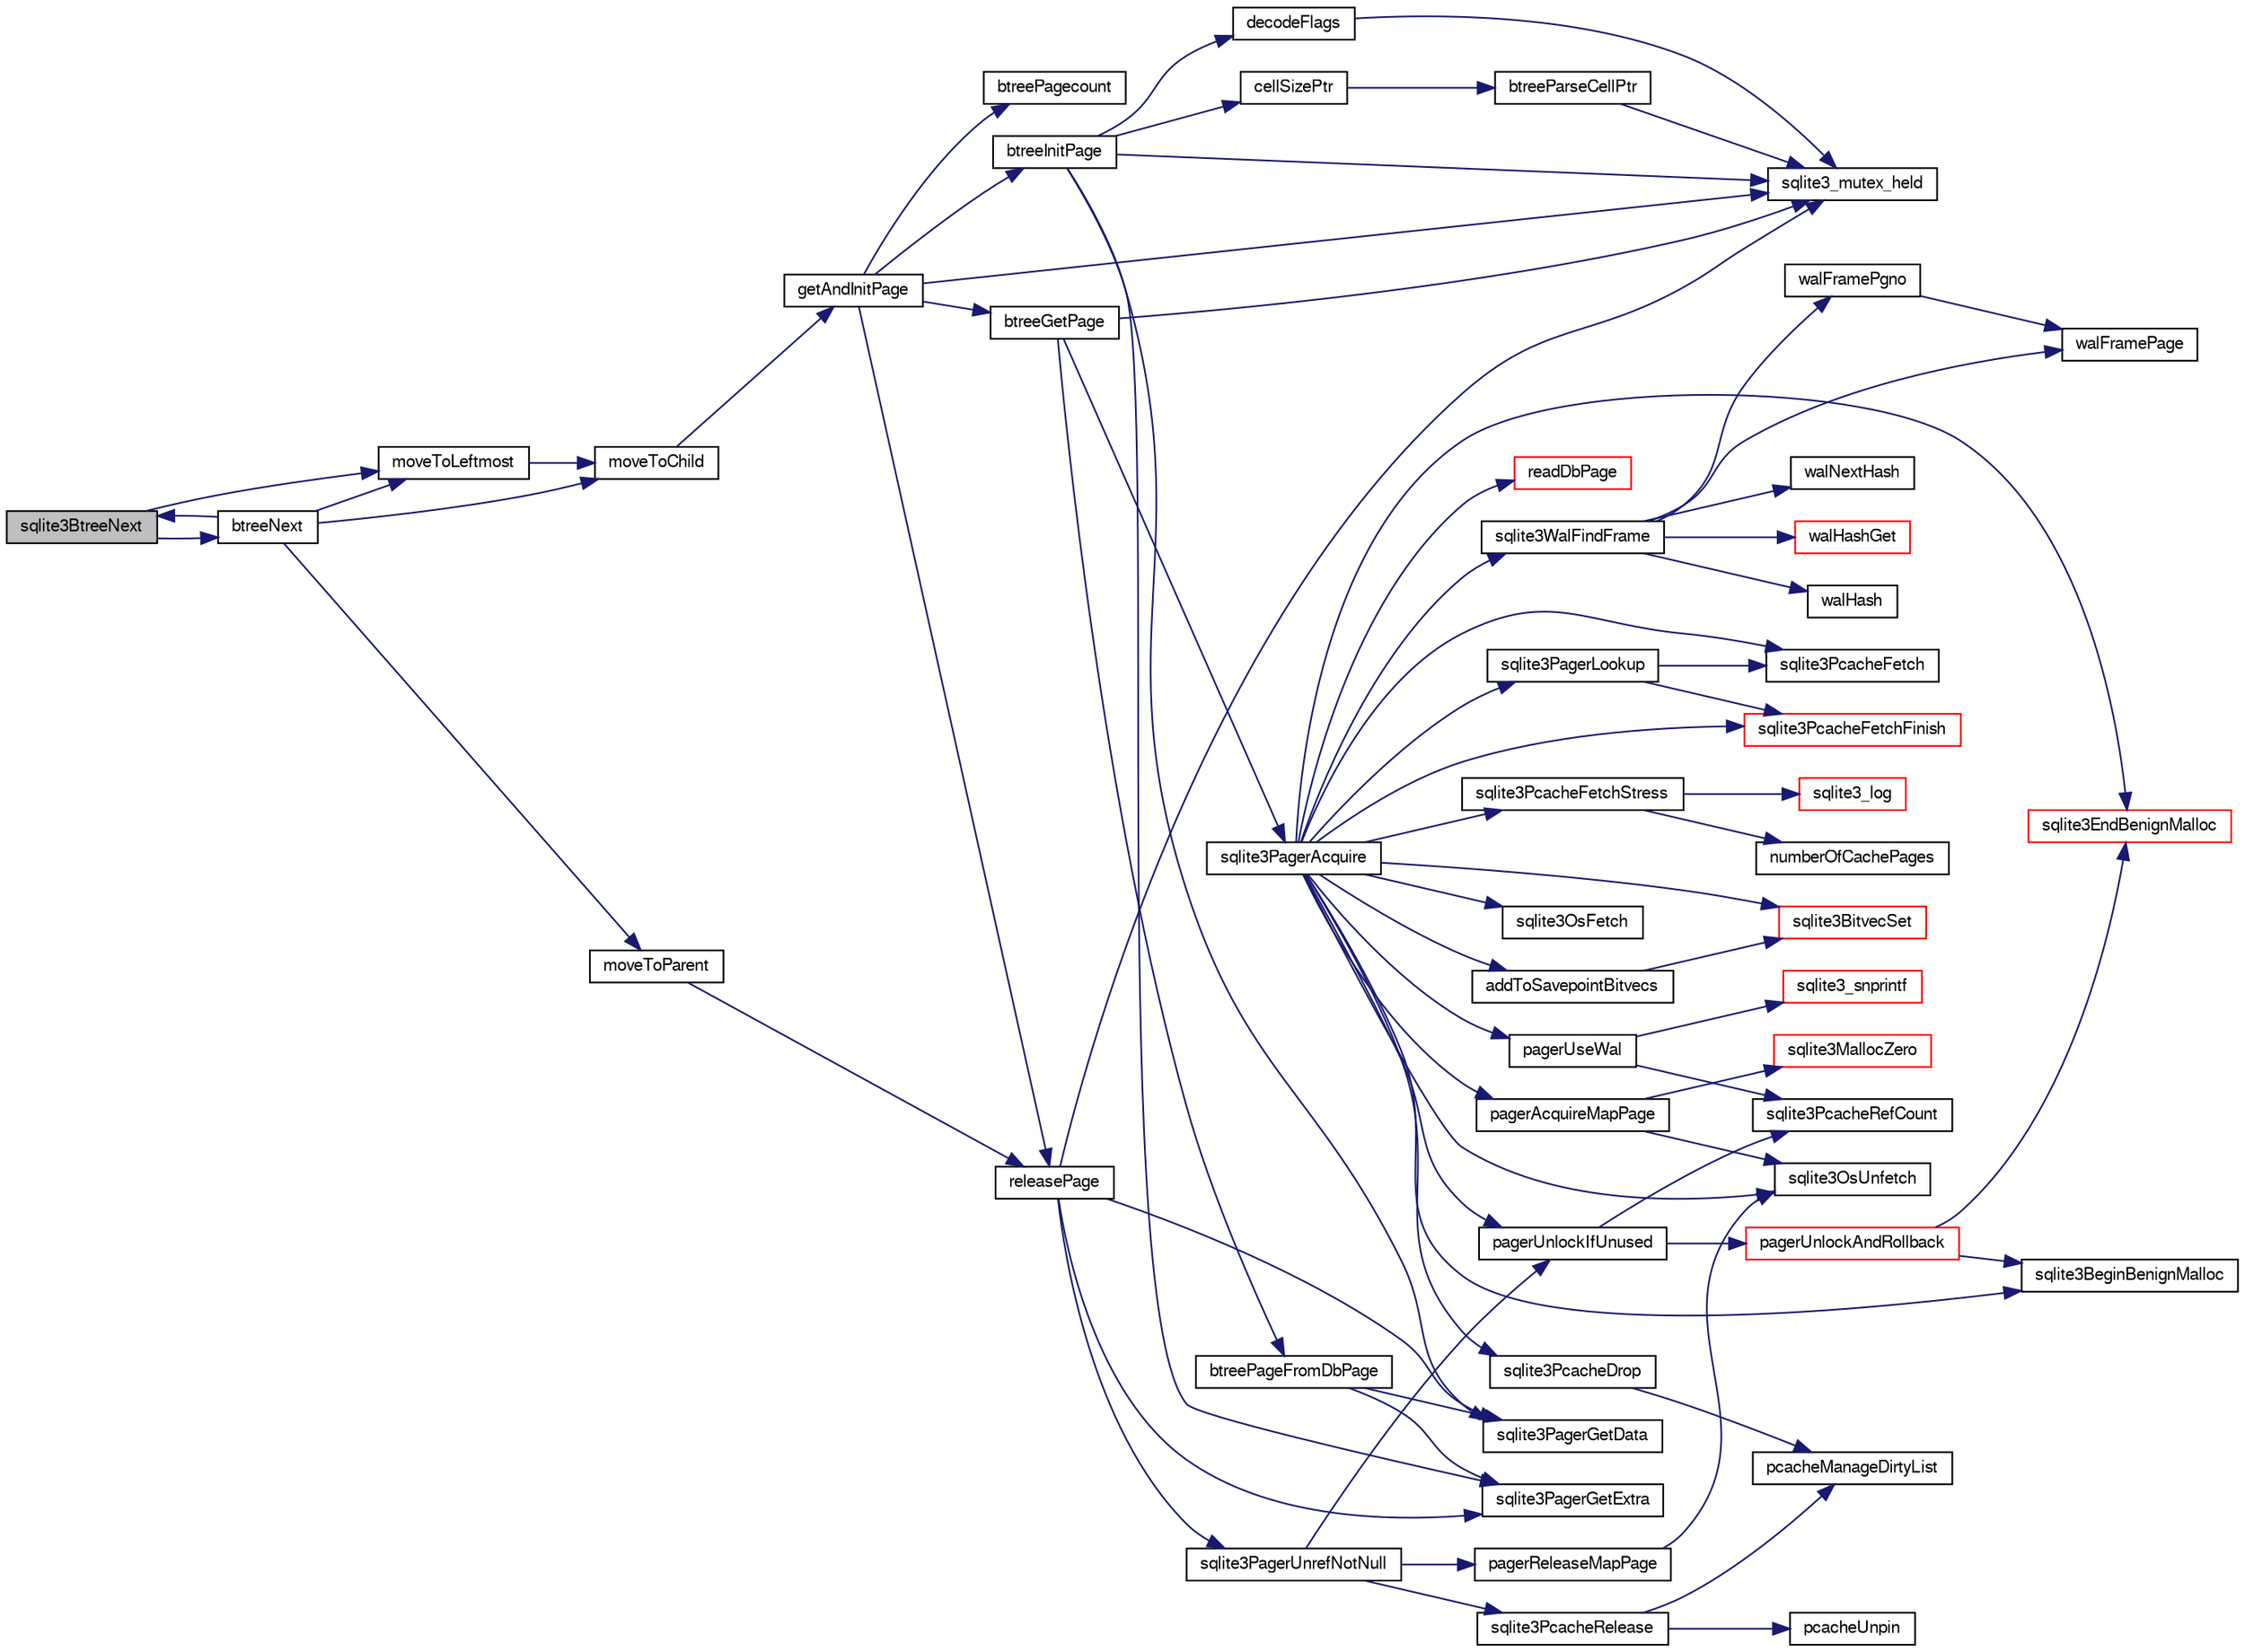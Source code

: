 digraph "sqlite3BtreeNext"
{
  edge [fontname="FreeSans",fontsize="10",labelfontname="FreeSans",labelfontsize="10"];
  node [fontname="FreeSans",fontsize="10",shape=record];
  rankdir="LR";
  Node460499 [label="sqlite3BtreeNext",height=0.2,width=0.4,color="black", fillcolor="grey75", style="filled", fontcolor="black"];
  Node460499 -> Node460500 [color="midnightblue",fontsize="10",style="solid",fontname="FreeSans"];
  Node460500 [label="btreeNext",height=0.2,width=0.4,color="black", fillcolor="white", style="filled",URL="$sqlite3_8c.html#a937623744e3658bd068b8ad99e87c356"];
  Node460500 -> Node460501 [color="midnightblue",fontsize="10",style="solid",fontname="FreeSans"];
  Node460501 [label="moveToChild",height=0.2,width=0.4,color="black", fillcolor="white", style="filled",URL="$sqlite3_8c.html#a1dbea539dd841af085ba1e1390922237"];
  Node460501 -> Node460502 [color="midnightblue",fontsize="10",style="solid",fontname="FreeSans"];
  Node460502 [label="getAndInitPage",height=0.2,width=0.4,color="black", fillcolor="white", style="filled",URL="$sqlite3_8c.html#ae85122d12808231a8d58459440a405ab"];
  Node460502 -> Node460503 [color="midnightblue",fontsize="10",style="solid",fontname="FreeSans"];
  Node460503 [label="sqlite3_mutex_held",height=0.2,width=0.4,color="black", fillcolor="white", style="filled",URL="$sqlite3_8c.html#acf77da68932b6bc163c5e68547ecc3e7"];
  Node460502 -> Node460504 [color="midnightblue",fontsize="10",style="solid",fontname="FreeSans"];
  Node460504 [label="btreePagecount",height=0.2,width=0.4,color="black", fillcolor="white", style="filled",URL="$sqlite3_8c.html#a9cc4ac11752c088db89d551ec1495a15"];
  Node460502 -> Node460505 [color="midnightblue",fontsize="10",style="solid",fontname="FreeSans"];
  Node460505 [label="btreeGetPage",height=0.2,width=0.4,color="black", fillcolor="white", style="filled",URL="$sqlite3_8c.html#ac59679e30ceb0190614fbd19a7feb6de"];
  Node460505 -> Node460503 [color="midnightblue",fontsize="10",style="solid",fontname="FreeSans"];
  Node460505 -> Node460506 [color="midnightblue",fontsize="10",style="solid",fontname="FreeSans"];
  Node460506 [label="sqlite3PagerAcquire",height=0.2,width=0.4,color="black", fillcolor="white", style="filled",URL="$sqlite3_8c.html#a22a53daafd2bd778cda390312651f994"];
  Node460506 -> Node460507 [color="midnightblue",fontsize="10",style="solid",fontname="FreeSans"];
  Node460507 [label="pagerUseWal",height=0.2,width=0.4,color="black", fillcolor="white", style="filled",URL="$sqlite3_8c.html#a31def80bfe1de9284d635ba190a5eb68"];
  Node460507 -> Node460508 [color="midnightblue",fontsize="10",style="solid",fontname="FreeSans"];
  Node460508 [label="sqlite3PcacheRefCount",height=0.2,width=0.4,color="black", fillcolor="white", style="filled",URL="$sqlite3_8c.html#adee2536d23ec9628e0883ccab03b3429"];
  Node460507 -> Node460509 [color="midnightblue",fontsize="10",style="solid",fontname="FreeSans"];
  Node460509 [label="sqlite3_snprintf",height=0.2,width=0.4,color="red", fillcolor="white", style="filled",URL="$sqlite3_8c.html#aa2695a752e971577f5784122f2013c40"];
  Node460506 -> Node460790 [color="midnightblue",fontsize="10",style="solid",fontname="FreeSans"];
  Node460790 [label="sqlite3WalFindFrame",height=0.2,width=0.4,color="black", fillcolor="white", style="filled",URL="$sqlite3_8c.html#a70d73def3adcc264f500a63178742708"];
  Node460790 -> Node460791 [color="midnightblue",fontsize="10",style="solid",fontname="FreeSans"];
  Node460791 [label="walFramePage",height=0.2,width=0.4,color="black", fillcolor="white", style="filled",URL="$sqlite3_8c.html#a067e7452317d6a1c19674376ae969f1f"];
  Node460790 -> Node460792 [color="midnightblue",fontsize="10",style="solid",fontname="FreeSans"];
  Node460792 [label="walHashGet",height=0.2,width=0.4,color="red", fillcolor="white", style="filled",URL="$sqlite3_8c.html#ae19bbc16575c591b6e0aee0aed2cfaf3"];
  Node460790 -> Node460797 [color="midnightblue",fontsize="10",style="solid",fontname="FreeSans"];
  Node460797 [label="walHash",height=0.2,width=0.4,color="black", fillcolor="white", style="filled",URL="$sqlite3_8c.html#a1d1aa852a3a505567009b451c23af38c"];
  Node460790 -> Node460798 [color="midnightblue",fontsize="10",style="solid",fontname="FreeSans"];
  Node460798 [label="walNextHash",height=0.2,width=0.4,color="black", fillcolor="white", style="filled",URL="$sqlite3_8c.html#a62e11e0d73d30dc749eb23c6d28904c1"];
  Node460790 -> Node460799 [color="midnightblue",fontsize="10",style="solid",fontname="FreeSans"];
  Node460799 [label="walFramePgno",height=0.2,width=0.4,color="black", fillcolor="white", style="filled",URL="$sqlite3_8c.html#a3fd5c9b2449525622e72f95ac5cbf218"];
  Node460799 -> Node460791 [color="midnightblue",fontsize="10",style="solid",fontname="FreeSans"];
  Node460506 -> Node460795 [color="midnightblue",fontsize="10",style="solid",fontname="FreeSans"];
  Node460795 [label="sqlite3OsFetch",height=0.2,width=0.4,color="black", fillcolor="white", style="filled",URL="$sqlite3_8c.html#ab5b9137b375d5d8a8c216a644056cba7"];
  Node460506 -> Node460800 [color="midnightblue",fontsize="10",style="solid",fontname="FreeSans"];
  Node460800 [label="sqlite3PagerLookup",height=0.2,width=0.4,color="black", fillcolor="white", style="filled",URL="$sqlite3_8c.html#a1252ec03814f64eed236cfb21094cafd"];
  Node460800 -> Node460801 [color="midnightblue",fontsize="10",style="solid",fontname="FreeSans"];
  Node460801 [label="sqlite3PcacheFetch",height=0.2,width=0.4,color="black", fillcolor="white", style="filled",URL="$sqlite3_8c.html#a51a10151c5ec2c1c9e6fd615e95a3450"];
  Node460800 -> Node460802 [color="midnightblue",fontsize="10",style="solid",fontname="FreeSans"];
  Node460802 [label="sqlite3PcacheFetchFinish",height=0.2,width=0.4,color="red", fillcolor="white", style="filled",URL="$sqlite3_8c.html#a21f330cb082d63a111f64257e823a4b1"];
  Node460506 -> Node460804 [color="midnightblue",fontsize="10",style="solid",fontname="FreeSans"];
  Node460804 [label="pagerAcquireMapPage",height=0.2,width=0.4,color="black", fillcolor="white", style="filled",URL="$sqlite3_8c.html#affc12640bbd7572ae41f1943f3b8bb3b"];
  Node460804 -> Node460542 [color="midnightblue",fontsize="10",style="solid",fontname="FreeSans"];
  Node460542 [label="sqlite3MallocZero",height=0.2,width=0.4,color="red", fillcolor="white", style="filled",URL="$sqlite3_8c.html#ab3e07a30b9b5471f9f5e8f9cb7229934"];
  Node460804 -> Node460796 [color="midnightblue",fontsize="10",style="solid",fontname="FreeSans"];
  Node460796 [label="sqlite3OsUnfetch",height=0.2,width=0.4,color="black", fillcolor="white", style="filled",URL="$sqlite3_8c.html#abc0da72cb8b8989cf8708b572fe5fef4"];
  Node460506 -> Node460796 [color="midnightblue",fontsize="10",style="solid",fontname="FreeSans"];
  Node460506 -> Node460801 [color="midnightblue",fontsize="10",style="solid",fontname="FreeSans"];
  Node460506 -> Node460805 [color="midnightblue",fontsize="10",style="solid",fontname="FreeSans"];
  Node460805 [label="sqlite3PcacheFetchStress",height=0.2,width=0.4,color="black", fillcolor="white", style="filled",URL="$sqlite3_8c.html#a83644ab4d77e1649ae5336b659edb351"];
  Node460805 -> Node460559 [color="midnightblue",fontsize="10",style="solid",fontname="FreeSans"];
  Node460559 [label="sqlite3_log",height=0.2,width=0.4,color="red", fillcolor="white", style="filled",URL="$sqlite3_8c.html#a298c9699bf9c143662c6b1fec4b2dc3b"];
  Node460805 -> Node460806 [color="midnightblue",fontsize="10",style="solid",fontname="FreeSans"];
  Node460806 [label="numberOfCachePages",height=0.2,width=0.4,color="black", fillcolor="white", style="filled",URL="$sqlite3_8c.html#a0b88ce0be99c4ea2b2098317162fb590"];
  Node460506 -> Node460802 [color="midnightblue",fontsize="10",style="solid",fontname="FreeSans"];
  Node460506 -> Node460583 [color="midnightblue",fontsize="10",style="solid",fontname="FreeSans"];
  Node460583 [label="sqlite3BeginBenignMalloc",height=0.2,width=0.4,color="black", fillcolor="white", style="filled",URL="$sqlite3_8c.html#a3344c0e2b1b6df701a1cb326602fac14"];
  Node460506 -> Node460807 [color="midnightblue",fontsize="10",style="solid",fontname="FreeSans"];
  Node460807 [label="sqlite3BitvecSet",height=0.2,width=0.4,color="red", fillcolor="white", style="filled",URL="$sqlite3_8c.html#a1f3c6d64d5d889e451d6725b1eb458be"];
  Node460506 -> Node460809 [color="midnightblue",fontsize="10",style="solid",fontname="FreeSans"];
  Node460809 [label="addToSavepointBitvecs",height=0.2,width=0.4,color="black", fillcolor="white", style="filled",URL="$sqlite3_8c.html#aa2e9bb02bb6975d83ec875f0792792f0"];
  Node460809 -> Node460807 [color="midnightblue",fontsize="10",style="solid",fontname="FreeSans"];
  Node460506 -> Node460584 [color="midnightblue",fontsize="10",style="solid",fontname="FreeSans"];
  Node460584 [label="sqlite3EndBenignMalloc",height=0.2,width=0.4,color="red", fillcolor="white", style="filled",URL="$sqlite3_8c.html#a4582127cc64d483dc66c7acf9d8d8fbb"];
  Node460506 -> Node460810 [color="midnightblue",fontsize="10",style="solid",fontname="FreeSans"];
  Node460810 [label="readDbPage",height=0.2,width=0.4,color="red", fillcolor="white", style="filled",URL="$sqlite3_8c.html#a1c4cca64dd97dda37d9be9cac94941a0"];
  Node460506 -> Node460813 [color="midnightblue",fontsize="10",style="solid",fontname="FreeSans"];
  Node460813 [label="sqlite3PcacheDrop",height=0.2,width=0.4,color="black", fillcolor="white", style="filled",URL="$sqlite3_8c.html#a78667811e7a2a7e75117cd6ec9cf6486"];
  Node460813 -> Node460814 [color="midnightblue",fontsize="10",style="solid",fontname="FreeSans"];
  Node460814 [label="pcacheManageDirtyList",height=0.2,width=0.4,color="black", fillcolor="white", style="filled",URL="$sqlite3_8c.html#aae9bc2ddff700c30e5f9c80d531d6acc"];
  Node460506 -> Node460815 [color="midnightblue",fontsize="10",style="solid",fontname="FreeSans"];
  Node460815 [label="pagerUnlockIfUnused",height=0.2,width=0.4,color="black", fillcolor="white", style="filled",URL="$sqlite3_8c.html#abf547f4276efb6f10262f7fde1e4d065"];
  Node460815 -> Node460508 [color="midnightblue",fontsize="10",style="solid",fontname="FreeSans"];
  Node460815 -> Node460816 [color="midnightblue",fontsize="10",style="solid",fontname="FreeSans"];
  Node460816 [label="pagerUnlockAndRollback",height=0.2,width=0.4,color="red", fillcolor="white", style="filled",URL="$sqlite3_8c.html#a02d96b7bf62c3b13ba905d168914518c"];
  Node460816 -> Node460583 [color="midnightblue",fontsize="10",style="solid",fontname="FreeSans"];
  Node460816 -> Node460584 [color="midnightblue",fontsize="10",style="solid",fontname="FreeSans"];
  Node460505 -> Node460920 [color="midnightblue",fontsize="10",style="solid",fontname="FreeSans"];
  Node460920 [label="btreePageFromDbPage",height=0.2,width=0.4,color="black", fillcolor="white", style="filled",URL="$sqlite3_8c.html#a148c0bf09d4ef14a49e0e7a2c0506c80"];
  Node460920 -> Node460887 [color="midnightblue",fontsize="10",style="solid",fontname="FreeSans"];
  Node460887 [label="sqlite3PagerGetExtra",height=0.2,width=0.4,color="black", fillcolor="white", style="filled",URL="$sqlite3_8c.html#a48e879a6d20f06f27390973ab8d59bd7"];
  Node460920 -> Node460886 [color="midnightblue",fontsize="10",style="solid",fontname="FreeSans"];
  Node460886 [label="sqlite3PagerGetData",height=0.2,width=0.4,color="black", fillcolor="white", style="filled",URL="$sqlite3_8c.html#a9dd340e56fb4b7fad4df339595b8d8a2"];
  Node460502 -> Node460921 [color="midnightblue",fontsize="10",style="solid",fontname="FreeSans"];
  Node460921 [label="btreeInitPage",height=0.2,width=0.4,color="black", fillcolor="white", style="filled",URL="$sqlite3_8c.html#a3fbef3abda22e9a3f72c2873ec0b26a3"];
  Node460921 -> Node460503 [color="midnightblue",fontsize="10",style="solid",fontname="FreeSans"];
  Node460921 -> Node460887 [color="midnightblue",fontsize="10",style="solid",fontname="FreeSans"];
  Node460921 -> Node460886 [color="midnightblue",fontsize="10",style="solid",fontname="FreeSans"];
  Node460921 -> Node460922 [color="midnightblue",fontsize="10",style="solid",fontname="FreeSans"];
  Node460922 [label="decodeFlags",height=0.2,width=0.4,color="black", fillcolor="white", style="filled",URL="$sqlite3_8c.html#acb168e46383706f31cefd555da235eae"];
  Node460922 -> Node460503 [color="midnightblue",fontsize="10",style="solid",fontname="FreeSans"];
  Node460921 -> Node460923 [color="midnightblue",fontsize="10",style="solid",fontname="FreeSans"];
  Node460923 [label="cellSizePtr",height=0.2,width=0.4,color="black", fillcolor="white", style="filled",URL="$sqlite3_8c.html#a6c95c9aac1c8a00490e36674f43e76ec"];
  Node460923 -> Node460924 [color="midnightblue",fontsize="10",style="solid",fontname="FreeSans"];
  Node460924 [label="btreeParseCellPtr",height=0.2,width=0.4,color="black", fillcolor="white", style="filled",URL="$sqlite3_8c.html#a1eba22ca0ddf563de0b29c64551c759f"];
  Node460924 -> Node460503 [color="midnightblue",fontsize="10",style="solid",fontname="FreeSans"];
  Node460502 -> Node460925 [color="midnightblue",fontsize="10",style="solid",fontname="FreeSans"];
  Node460925 [label="releasePage",height=0.2,width=0.4,color="black", fillcolor="white", style="filled",URL="$sqlite3_8c.html#a92c6fb14f9bcf117440c35116c26d6c4"];
  Node460925 -> Node460887 [color="midnightblue",fontsize="10",style="solid",fontname="FreeSans"];
  Node460925 -> Node460886 [color="midnightblue",fontsize="10",style="solid",fontname="FreeSans"];
  Node460925 -> Node460503 [color="midnightblue",fontsize="10",style="solid",fontname="FreeSans"];
  Node460925 -> Node460829 [color="midnightblue",fontsize="10",style="solid",fontname="FreeSans"];
  Node460829 [label="sqlite3PagerUnrefNotNull",height=0.2,width=0.4,color="black", fillcolor="white", style="filled",URL="$sqlite3_8c.html#a4b314f96f09f5c68c94672e420e31ab9"];
  Node460829 -> Node460830 [color="midnightblue",fontsize="10",style="solid",fontname="FreeSans"];
  Node460830 [label="pagerReleaseMapPage",height=0.2,width=0.4,color="black", fillcolor="white", style="filled",URL="$sqlite3_8c.html#aefa288f9febba49488ab634f8b0d5f6d"];
  Node460830 -> Node460796 [color="midnightblue",fontsize="10",style="solid",fontname="FreeSans"];
  Node460829 -> Node460831 [color="midnightblue",fontsize="10",style="solid",fontname="FreeSans"];
  Node460831 [label="sqlite3PcacheRelease",height=0.2,width=0.4,color="black", fillcolor="white", style="filled",URL="$sqlite3_8c.html#ad07fc7a8130ad1e77861f345084b1b83"];
  Node460831 -> Node460832 [color="midnightblue",fontsize="10",style="solid",fontname="FreeSans"];
  Node460832 [label="pcacheUnpin",height=0.2,width=0.4,color="black", fillcolor="white", style="filled",URL="$sqlite3_8c.html#a76530dde0f26366c0614d713daf9859c"];
  Node460831 -> Node460814 [color="midnightblue",fontsize="10",style="solid",fontname="FreeSans"];
  Node460829 -> Node460815 [color="midnightblue",fontsize="10",style="solid",fontname="FreeSans"];
  Node460500 -> Node460926 [color="midnightblue",fontsize="10",style="solid",fontname="FreeSans"];
  Node460926 [label="moveToLeftmost",height=0.2,width=0.4,color="black", fillcolor="white", style="filled",URL="$sqlite3_8c.html#ae612f0a49a92eb71d75f018bd3c55400"];
  Node460926 -> Node460501 [color="midnightblue",fontsize="10",style="solid",fontname="FreeSans"];
  Node460500 -> Node460927 [color="midnightblue",fontsize="10",style="solid",fontname="FreeSans"];
  Node460927 [label="moveToParent",height=0.2,width=0.4,color="black", fillcolor="white", style="filled",URL="$sqlite3_8c.html#a6d71d2659481a7b7866f9445a62ec248"];
  Node460927 -> Node460925 [color="midnightblue",fontsize="10",style="solid",fontname="FreeSans"];
  Node460500 -> Node460499 [color="midnightblue",fontsize="10",style="solid",fontname="FreeSans"];
  Node460499 -> Node460926 [color="midnightblue",fontsize="10",style="solid",fontname="FreeSans"];
}
